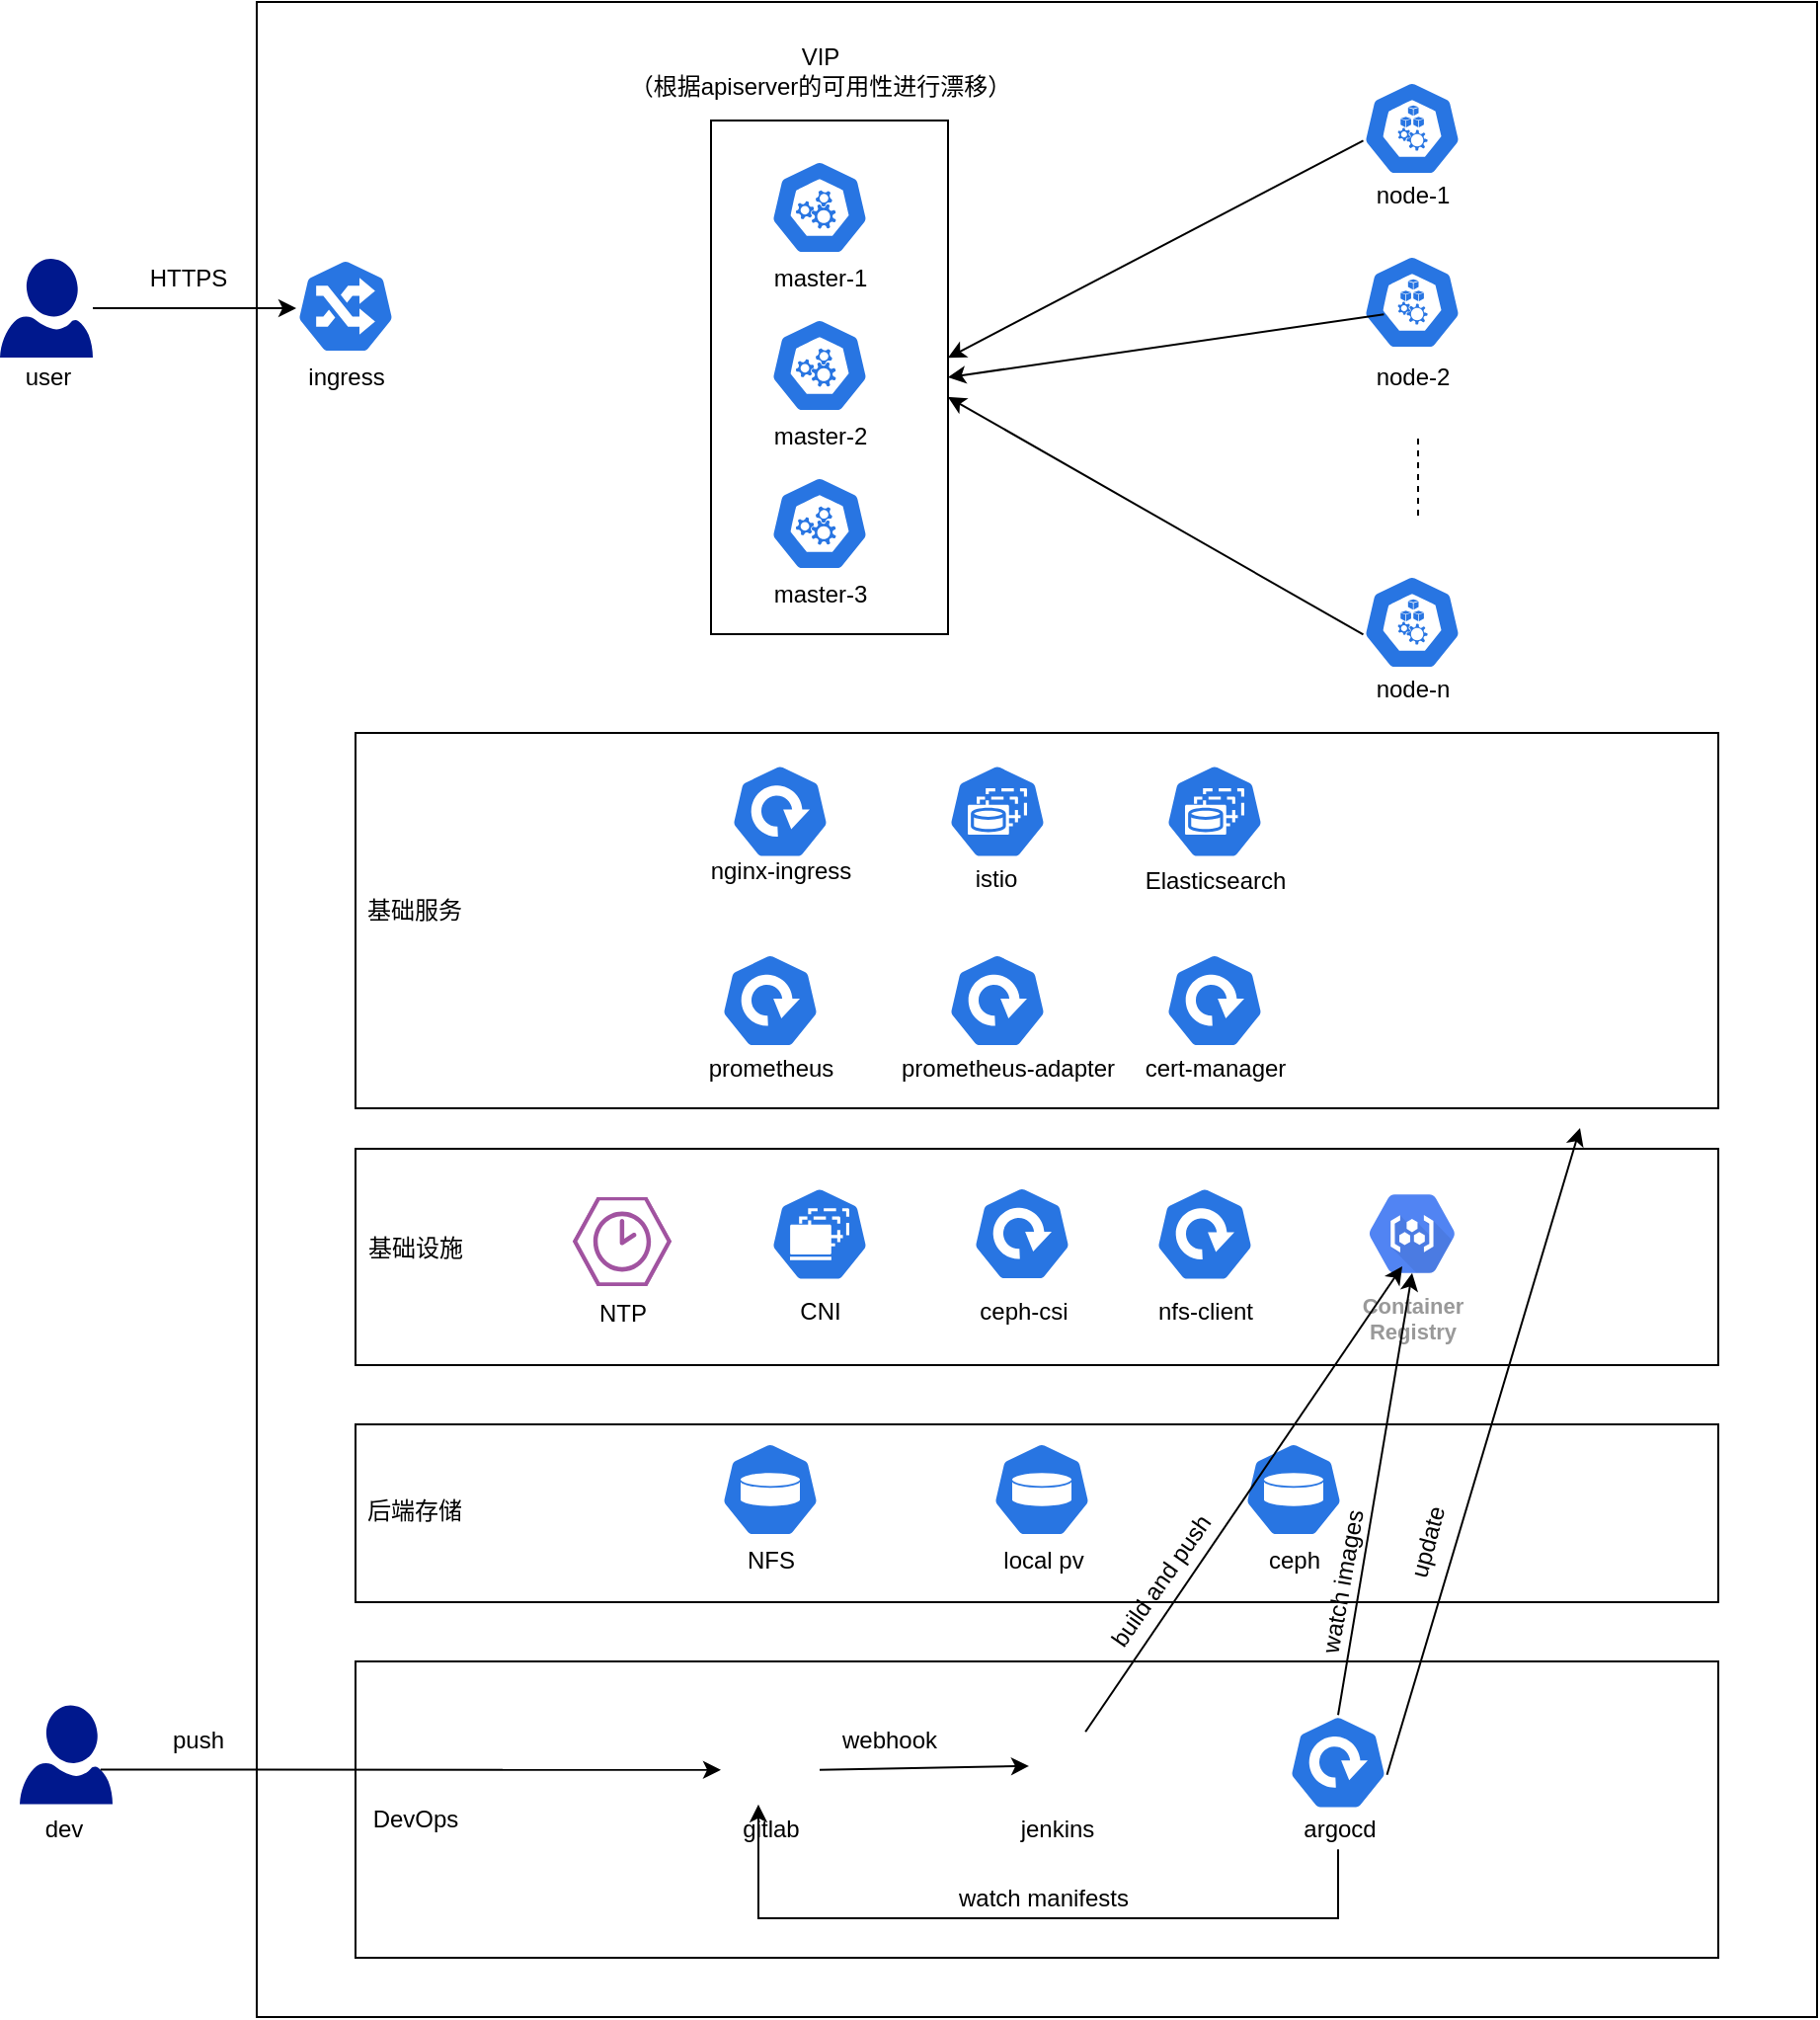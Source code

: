 <mxfile version="15.2.5" type="device"><diagram id="BBLFso4cbR_zRsnQ3JYp" name="Page-1"><mxGraphModel dx="2032" dy="597" grid="1" gridSize="10" guides="1" tooltips="1" connect="1" arrows="1" fold="1" page="1" pageScale="1" pageWidth="827" pageHeight="1169" math="0" shadow="0"><root><mxCell id="0"/><mxCell id="1" parent="0"/><mxCell id="bUglhXoj_SlGiKlQtY9v-30" value="" style="rounded=0;whiteSpace=wrap;html=1;" parent="1" vertex="1"><mxGeometry x="-30" y="80" width="790" height="1020" as="geometry"/></mxCell><mxCell id="bUglhXoj_SlGiKlQtY9v-29" value="" style="rounded=0;whiteSpace=wrap;html=1;" parent="1" vertex="1"><mxGeometry x="20" y="920" width="690" height="150" as="geometry"/></mxCell><mxCell id="bUglhXoj_SlGiKlQtY9v-28" value="" style="rounded=0;whiteSpace=wrap;html=1;" parent="1" vertex="1"><mxGeometry x="20" y="800" width="690" height="90" as="geometry"/></mxCell><mxCell id="bUglhXoj_SlGiKlQtY9v-27" value="" style="rounded=0;whiteSpace=wrap;html=1;" parent="1" vertex="1"><mxGeometry x="20" y="660.5" width="690" height="109.5" as="geometry"/></mxCell><mxCell id="bUglhXoj_SlGiKlQtY9v-26" value="" style="rounded=0;whiteSpace=wrap;html=1;" parent="1" vertex="1"><mxGeometry x="20" y="450" width="690" height="190" as="geometry"/></mxCell><mxCell id="h9gm4I0D71OcheqLQOj4-8" value="" style="rounded=0;whiteSpace=wrap;html=1;" parent="1" vertex="1"><mxGeometry x="200" y="140" width="120" height="260" as="geometry"/></mxCell><mxCell id="h9gm4I0D71OcheqLQOj4-1" value="" style="sketch=0;html=1;dashed=0;whitespace=wrap;fillColor=#2875E2;strokeColor=#ffffff;points=[[0.005,0.63,0],[0.1,0.2,0],[0.9,0.2,0],[0.5,0,0],[0.995,0.63,0],[0.72,0.99,0],[0.5,1,0],[0.28,0.99,0]];shape=mxgraph.kubernetes.icon;prIcon=master" parent="1" vertex="1"><mxGeometry x="230" y="160" width="50" height="48" as="geometry"/></mxCell><mxCell id="h9gm4I0D71OcheqLQOj4-2" value="" style="sketch=0;html=1;dashed=0;whitespace=wrap;fillColor=#2875E2;strokeColor=#ffffff;points=[[0.005,0.63,0],[0.1,0.2,0],[0.9,0.2,0],[0.5,0,0],[0.995,0.63,0],[0.72,0.99,0],[0.5,1,0],[0.28,0.99,0]];shape=mxgraph.kubernetes.icon;prIcon=master" parent="1" vertex="1"><mxGeometry x="230" y="240" width="50" height="48" as="geometry"/></mxCell><mxCell id="h9gm4I0D71OcheqLQOj4-3" value="" style="sketch=0;html=1;dashed=0;whitespace=wrap;fillColor=#2875E2;strokeColor=#ffffff;points=[[0.005,0.63,0],[0.1,0.2,0],[0.9,0.2,0],[0.5,0,0],[0.995,0.63,0],[0.72,0.99,0],[0.5,1,0],[0.28,0.99,0]];shape=mxgraph.kubernetes.icon;prIcon=master" parent="1" vertex="1"><mxGeometry x="230" y="320" width="50" height="48" as="geometry"/></mxCell><mxCell id="h9gm4I0D71OcheqLQOj4-4" value="master-1" style="text;html=1;align=center;verticalAlign=middle;resizable=0;points=[];autosize=1;strokeColor=none;fillColor=none;" parent="1" vertex="1"><mxGeometry x="225" y="210" width="60" height="20" as="geometry"/></mxCell><mxCell id="h9gm4I0D71OcheqLQOj4-5" value="master-2" style="text;html=1;align=center;verticalAlign=middle;resizable=0;points=[];autosize=1;strokeColor=none;fillColor=none;" parent="1" vertex="1"><mxGeometry x="225" y="290" width="60" height="20" as="geometry"/></mxCell><mxCell id="h9gm4I0D71OcheqLQOj4-6" value="master-3" style="text;html=1;align=center;verticalAlign=middle;resizable=0;points=[];autosize=1;strokeColor=none;fillColor=none;" parent="1" vertex="1"><mxGeometry x="225" y="370" width="60" height="20" as="geometry"/></mxCell><mxCell id="h9gm4I0D71OcheqLQOj4-9" value="VIP&lt;br&gt;（根据apiserver的可用性进行漂移）" style="text;html=1;align=center;verticalAlign=middle;resizable=0;points=[];autosize=1;strokeColor=none;fillColor=none;" parent="1" vertex="1"><mxGeometry x="150" y="100" width="210" height="30" as="geometry"/></mxCell><mxCell id="h9gm4I0D71OcheqLQOj4-10" value="" style="sketch=0;html=1;dashed=0;whitespace=wrap;fillColor=#2875E2;strokeColor=#ffffff;points=[[0.005,0.63,0],[0.1,0.2,0],[0.9,0.2,0],[0.5,0,0],[0.995,0.63,0],[0.72,0.99,0],[0.5,1,0],[0.28,0.99,0]];shape=mxgraph.kubernetes.icon;prIcon=node" parent="1" vertex="1"><mxGeometry x="530" y="120" width="50" height="48" as="geometry"/></mxCell><mxCell id="h9gm4I0D71OcheqLQOj4-11" value="node-1" style="text;html=1;align=center;verticalAlign=middle;resizable=0;points=[];autosize=1;strokeColor=none;fillColor=none;" parent="1" vertex="1"><mxGeometry x="530" y="168" width="50" height="20" as="geometry"/></mxCell><mxCell id="h9gm4I0D71OcheqLQOj4-12" value="" style="sketch=0;html=1;dashed=0;whitespace=wrap;fillColor=#2875E2;strokeColor=#ffffff;points=[[0.005,0.63,0],[0.1,0.2,0],[0.9,0.2,0],[0.5,0,0],[0.995,0.63,0],[0.72,0.99,0],[0.5,1,0],[0.28,0.99,0]];shape=mxgraph.kubernetes.icon;prIcon=node" parent="1" vertex="1"><mxGeometry x="530" y="208" width="50" height="48" as="geometry"/></mxCell><mxCell id="h9gm4I0D71OcheqLQOj4-13" value="node-2" style="text;html=1;align=center;verticalAlign=middle;resizable=0;points=[];autosize=1;strokeColor=none;fillColor=none;" parent="1" vertex="1"><mxGeometry x="530" y="260" width="50" height="20" as="geometry"/></mxCell><mxCell id="h9gm4I0D71OcheqLQOj4-14" value="" style="sketch=0;html=1;dashed=0;whitespace=wrap;fillColor=#2875E2;strokeColor=#ffffff;points=[[0.005,0.63,0],[0.1,0.2,0],[0.9,0.2,0],[0.5,0,0],[0.995,0.63,0],[0.72,0.99,0],[0.5,1,0],[0.28,0.99,0]];shape=mxgraph.kubernetes.icon;prIcon=node" parent="1" vertex="1"><mxGeometry x="530" y="370" width="50" height="48" as="geometry"/></mxCell><mxCell id="h9gm4I0D71OcheqLQOj4-15" value="node-n" style="text;html=1;align=center;verticalAlign=middle;resizable=0;points=[];autosize=1;strokeColor=none;fillColor=none;" parent="1" vertex="1"><mxGeometry x="530" y="418" width="50" height="20" as="geometry"/></mxCell><mxCell id="h9gm4I0D71OcheqLQOj4-21" value="" style="endArrow=none;dashed=1;html=1;" parent="1" edge="1"><mxGeometry width="50" height="50" relative="1" as="geometry"><mxPoint x="558" y="340" as="sourcePoint"/><mxPoint x="558" y="300" as="targetPoint"/></mxGeometry></mxCell><mxCell id="h9gm4I0D71OcheqLQOj4-24" value="" style="endArrow=classic;html=1;exitX=0.005;exitY=0.63;exitDx=0;exitDy=0;exitPerimeter=0;entryX=1;entryY=0.462;entryDx=0;entryDy=0;entryPerimeter=0;" parent="1" source="h9gm4I0D71OcheqLQOj4-10" target="h9gm4I0D71OcheqLQOj4-8" edge="1"><mxGeometry width="50" height="50" relative="1" as="geometry"><mxPoint x="390" y="380" as="sourcePoint"/><mxPoint x="440" y="330" as="targetPoint"/></mxGeometry></mxCell><mxCell id="h9gm4I0D71OcheqLQOj4-25" value="" style="endArrow=classic;html=1;exitX=0.214;exitY=0.628;exitDx=0;exitDy=0;exitPerimeter=0;" parent="1" source="h9gm4I0D71OcheqLQOj4-12" edge="1"><mxGeometry width="50" height="50" relative="1" as="geometry"><mxPoint x="440" y="350" as="sourcePoint"/><mxPoint x="320" y="270" as="targetPoint"/></mxGeometry></mxCell><mxCell id="h9gm4I0D71OcheqLQOj4-26" value="" style="endArrow=classic;html=1;exitX=0.005;exitY=0.63;exitDx=0;exitDy=0;exitPerimeter=0;" parent="1" source="h9gm4I0D71OcheqLQOj4-14" edge="1"><mxGeometry width="50" height="50" relative="1" as="geometry"><mxPoint x="450" y="350" as="sourcePoint"/><mxPoint x="320" y="280" as="targetPoint"/></mxGeometry></mxCell><mxCell id="h9gm4I0D71OcheqLQOj4-28" value="Elasticsearch" style="text;html=1;align=center;verticalAlign=middle;resizable=0;points=[];autosize=1;strokeColor=none;fillColor=none;" parent="1" vertex="1"><mxGeometry x="410" y="515.25" width="90" height="20" as="geometry"/></mxCell><mxCell id="h9gm4I0D71OcheqLQOj4-30" value="prometheus" style="text;html=1;align=center;verticalAlign=middle;resizable=0;points=[];autosize=1;strokeColor=none;fillColor=none;" parent="1" vertex="1"><mxGeometry x="190" y="609.5" width="80" height="20" as="geometry"/></mxCell><mxCell id="h9gm4I0D71OcheqLQOj4-31" value="" style="sketch=0;html=1;dashed=0;whitespace=wrap;fillColor=#2875E2;strokeColor=#ffffff;points=[[0.005,0.63,0],[0.1,0.2,0],[0.9,0.2,0],[0.5,0,0],[0.995,0.63,0],[0.72,0.99,0],[0.5,1,0],[0.28,0.99,0]];shape=mxgraph.kubernetes.icon;prIcon=pv" parent="1" vertex="1"><mxGeometry x="205" y="809" width="50" height="48" as="geometry"/></mxCell><mxCell id="h9gm4I0D71OcheqLQOj4-32" value="NFS" style="text;html=1;align=center;verticalAlign=middle;resizable=0;points=[];autosize=1;strokeColor=none;fillColor=none;" parent="1" vertex="1"><mxGeometry x="210" y="859" width="40" height="20" as="geometry"/></mxCell><mxCell id="h9gm4I0D71OcheqLQOj4-33" value="" style="sketch=0;html=1;dashed=0;whitespace=wrap;fillColor=#2875E2;strokeColor=#ffffff;points=[[0.005,0.63,0],[0.1,0.2,0],[0.9,0.2,0],[0.5,0,0],[0.995,0.63,0],[0.72,0.99,0],[0.5,1,0],[0.28,0.99,0]];shape=mxgraph.kubernetes.icon;prIcon=pv" parent="1" vertex="1"><mxGeometry x="342.5" y="809" width="50" height="48" as="geometry"/></mxCell><mxCell id="h9gm4I0D71OcheqLQOj4-34" value="local pv" style="text;html=1;align=center;verticalAlign=middle;resizable=0;points=[];autosize=1;strokeColor=none;fillColor=none;" parent="1" vertex="1"><mxGeometry x="337.5" y="859" width="60" height="20" as="geometry"/></mxCell><mxCell id="h9gm4I0D71OcheqLQOj4-35" value="" style="sketch=0;html=1;dashed=0;whitespace=wrap;fillColor=#2875E2;strokeColor=#ffffff;points=[[0.005,0.63,0],[0.1,0.2,0],[0.9,0.2,0],[0.5,0,0],[0.995,0.63,0],[0.72,0.99,0],[0.5,1,0],[0.28,0.99,0]];shape=mxgraph.kubernetes.icon;prIcon=pv" parent="1" vertex="1"><mxGeometry x="470" y="809" width="50" height="48" as="geometry"/></mxCell><mxCell id="h9gm4I0D71OcheqLQOj4-36" value="ceph" style="text;html=1;align=center;verticalAlign=middle;resizable=0;points=[];autosize=1;strokeColor=none;fillColor=none;" parent="1" vertex="1"><mxGeometry x="475" y="859" width="40" height="20" as="geometry"/></mxCell><mxCell id="h9gm4I0D71OcheqLQOj4-38" value="istio" style="text;html=1;align=center;verticalAlign=middle;resizable=0;points=[];autosize=1;strokeColor=none;fillColor=none;" parent="1" vertex="1"><mxGeometry x="324" y="513.75" width="40" height="20" as="geometry"/></mxCell><mxCell id="0O1K7IhpmhKYSWIen8tu-3" value="prometheus-adapter" style="text;html=1;align=center;verticalAlign=middle;resizable=0;points=[];autosize=1;strokeColor=none;fillColor=none;" parent="1" vertex="1"><mxGeometry x="290" y="609.5" width="120" height="20" as="geometry"/></mxCell><mxCell id="0O1K7IhpmhKYSWIen8tu-4" value="" style="sketch=0;html=1;dashed=0;whitespace=wrap;fillColor=#2875E2;strokeColor=#ffffff;points=[[0.005,0.63,0],[0.1,0.2,0],[0.9,0.2,0],[0.5,0,0],[0.995,0.63,0],[0.72,0.99,0],[0.5,1,0],[0.28,0.99,0]];shape=mxgraph.kubernetes.icon;prIcon=sts" parent="1" vertex="1"><mxGeometry x="320" y="465.75" width="50" height="48" as="geometry"/></mxCell><mxCell id="0O1K7IhpmhKYSWIen8tu-5" value="" style="sketch=0;html=1;dashed=0;whitespace=wrap;fillColor=#2875E2;strokeColor=#ffffff;points=[[0.005,0.63,0],[0.1,0.2,0],[0.9,0.2,0],[0.5,0,0],[0.995,0.63,0],[0.72,0.99,0],[0.5,1,0],[0.28,0.99,0]];shape=mxgraph.kubernetes.icon;prIcon=sts" parent="1" vertex="1"><mxGeometry x="430" y="465.75" width="50" height="48" as="geometry"/></mxCell><mxCell id="0O1K7IhpmhKYSWIen8tu-6" value="" style="sketch=0;html=1;dashed=0;whitespace=wrap;fillColor=#2875E2;strokeColor=#ffffff;points=[[0.005,0.63,0],[0.1,0.2,0],[0.9,0.2,0],[0.5,0,0],[0.995,0.63,0],[0.72,0.99,0],[0.5,1,0],[0.28,0.99,0]];shape=mxgraph.kubernetes.icon;prIcon=deploy" parent="1" vertex="1"><mxGeometry x="205" y="561.5" width="50" height="48" as="geometry"/></mxCell><mxCell id="0O1K7IhpmhKYSWIen8tu-7" value="" style="sketch=0;html=1;dashed=0;whitespace=wrap;fillColor=#2875E2;strokeColor=#ffffff;points=[[0.005,0.63,0],[0.1,0.2,0],[0.9,0.2,0],[0.5,0,0],[0.995,0.63,0],[0.72,0.99,0],[0.5,1,0],[0.28,0.99,0]];shape=mxgraph.kubernetes.icon;prIcon=deploy" parent="1" vertex="1"><mxGeometry x="320" y="561.5" width="50" height="48" as="geometry"/></mxCell><mxCell id="0O1K7IhpmhKYSWIen8tu-8" value="" style="sketch=0;html=1;dashed=0;whitespace=wrap;fillColor=#2875E2;strokeColor=#ffffff;points=[[0.005,0.63,0],[0.1,0.2,0],[0.9,0.2,0],[0.5,0,0],[0.995,0.63,0],[0.72,0.99,0],[0.5,1,0],[0.28,0.99,0]];shape=mxgraph.kubernetes.icon;prIcon=deploy" parent="1" vertex="1"><mxGeometry x="430" y="561.5" width="50" height="48" as="geometry"/></mxCell><mxCell id="0O1K7IhpmhKYSWIen8tu-9" value="cert-manager" style="text;html=1;align=center;verticalAlign=middle;resizable=0;points=[];autosize=1;strokeColor=none;fillColor=none;" parent="1" vertex="1"><mxGeometry x="410" y="609.5" width="90" height="20" as="geometry"/></mxCell><mxCell id="0O1K7IhpmhKYSWIen8tu-10" value="" style="sketch=0;html=1;dashed=0;whitespace=wrap;fillColor=#2875E2;strokeColor=#ffffff;points=[[0.005,0.63,0],[0.1,0.2,0],[0.9,0.2,0],[0.5,0,0],[0.995,0.63,0],[0.72,0.99,0],[0.5,1,0],[0.28,0.99,0]];shape=mxgraph.kubernetes.icon;prIcon=deploy" parent="1" vertex="1"><mxGeometry x="210" y="465.75" width="50" height="48" as="geometry"/></mxCell><mxCell id="0O1K7IhpmhKYSWIen8tu-11" value="nginx-ingress" style="text;html=1;align=center;verticalAlign=middle;resizable=0;points=[];autosize=1;strokeColor=none;fillColor=none;" parent="1" vertex="1"><mxGeometry x="190" y="510" width="90" height="20" as="geometry"/></mxCell><mxCell id="0O1K7IhpmhKYSWIen8tu-13" value="基础服务" style="text;html=1;strokeColor=none;fillColor=none;align=center;verticalAlign=middle;whiteSpace=wrap;rounded=0;" parent="1" vertex="1"><mxGeometry x="20" y="530" width="60" height="20" as="geometry"/></mxCell><mxCell id="0O1K7IhpmhKYSWIen8tu-16" value="后端存储" style="text;html=1;strokeColor=none;fillColor=none;align=center;verticalAlign=middle;whiteSpace=wrap;rounded=0;" parent="1" vertex="1"><mxGeometry x="20" y="834" width="60" height="20" as="geometry"/></mxCell><mxCell id="0O1K7IhpmhKYSWIen8tu-20" value="" style="sketch=0;html=1;dashed=0;whitespace=wrap;fillColor=#2875E2;strokeColor=#ffffff;points=[[0.005,0.63,0],[0.1,0.2,0],[0.9,0.2,0],[0.5,0,0],[0.995,0.63,0],[0.72,0.99,0],[0.5,1,0],[0.28,0.99,0]];shape=mxgraph.kubernetes.icon;prIcon=ing" parent="1" vertex="1"><mxGeometry x="-10" y="210" width="50" height="48" as="geometry"/></mxCell><mxCell id="0O1K7IhpmhKYSWIen8tu-21" value="ingress" style="text;html=1;align=center;verticalAlign=middle;resizable=0;points=[];autosize=1;strokeColor=none;fillColor=none;" parent="1" vertex="1"><mxGeometry x="-10" y="260" width="50" height="20" as="geometry"/></mxCell><mxCell id="bUglhXoj_SlGiKlQtY9v-31" style="edgeStyle=orthogonalEdgeStyle;rounded=0;orthogonalLoop=1;jettySize=auto;html=1;" parent="1" source="0O1K7IhpmhKYSWIen8tu-22" edge="1"><mxGeometry relative="1" as="geometry"><mxPoint x="-10" y="235" as="targetPoint"/></mxGeometry></mxCell><mxCell id="0O1K7IhpmhKYSWIen8tu-22" value="" style="sketch=0;aspect=fixed;pointerEvents=1;shadow=0;dashed=0;html=1;strokeColor=none;labelPosition=center;verticalLabelPosition=bottom;verticalAlign=top;align=center;fillColor=#00188D;shape=mxgraph.azure.user" parent="1" vertex="1"><mxGeometry x="-160" y="210" width="47" height="50" as="geometry"/></mxCell><mxCell id="0O1K7IhpmhKYSWIen8tu-25" value="" style="sketch=0;aspect=fixed;pointerEvents=1;shadow=0;dashed=0;html=1;strokeColor=none;labelPosition=center;verticalLabelPosition=bottom;verticalAlign=top;align=center;fillColor=#00188D;shape=mxgraph.azure.user" parent="1" vertex="1"><mxGeometry x="-150" y="942.25" width="47" height="50" as="geometry"/></mxCell><mxCell id="0O1K7IhpmhKYSWIen8tu-27" value="user" style="text;html=1;align=center;verticalAlign=middle;resizable=0;points=[];autosize=1;strokeColor=none;fillColor=none;" parent="1" vertex="1"><mxGeometry x="-156.5" y="260" width="40" height="20" as="geometry"/></mxCell><mxCell id="0O1K7IhpmhKYSWIen8tu-33" value="dev" style="text;html=1;align=center;verticalAlign=middle;resizable=0;points=[];autosize=1;strokeColor=none;fillColor=none;" parent="1" vertex="1"><mxGeometry x="-143" y="995.13" width="30" height="20" as="geometry"/></mxCell><mxCell id="0O1K7IhpmhKYSWIen8tu-34" value="" style="shape=image;html=1;verticalAlign=top;verticalLabelPosition=bottom;labelBackgroundColor=#ffffff;imageAspect=0;aspect=fixed;image=https://cdn4.iconfinder.com/data/icons/logos-and-brands/512/144_Gitlab_logo_logos-128.png" parent="1" vertex="1"><mxGeometry x="205" y="949.88" width="50" height="50" as="geometry"/></mxCell><mxCell id="0O1K7IhpmhKYSWIen8tu-35" value="gitlab" style="text;html=1;align=center;verticalAlign=middle;resizable=0;points=[];autosize=1;strokeColor=none;fillColor=none;" parent="1" vertex="1"><mxGeometry x="210" y="995.13" width="40" height="20" as="geometry"/></mxCell><mxCell id="0O1K7IhpmhKYSWIen8tu-36" value="" style="shape=image;html=1;verticalAlign=top;verticalLabelPosition=bottom;labelBackgroundColor=#ffffff;imageAspect=0;aspect=fixed;image=https://cdn4.iconfinder.com/data/icons/logos-brands-5/24/jenkins-128.png" parent="1" vertex="1"><mxGeometry x="361" y="955.63" width="34" height="34" as="geometry"/></mxCell><mxCell id="0O1K7IhpmhKYSWIen8tu-37" value="jenkins" style="text;html=1;align=center;verticalAlign=middle;resizable=0;points=[];autosize=1;strokeColor=none;fillColor=none;" parent="1" vertex="1"><mxGeometry x="350" y="995.13" width="50" height="20" as="geometry"/></mxCell><mxCell id="0O1K7IhpmhKYSWIen8tu-38" value="" style="sketch=0;html=1;dashed=0;whitespace=wrap;fillColor=#2875E2;strokeColor=#ffffff;points=[[0.005,0.63,0],[0.1,0.2,0],[0.9,0.2,0],[0.5,0,0],[0.995,0.63,0],[0.72,0.99,0],[0.5,1,0],[0.28,0.99,0]];shape=mxgraph.kubernetes.icon;prIcon=deploy" parent="1" vertex="1"><mxGeometry x="492.5" y="947.13" width="50" height="48" as="geometry"/></mxCell><mxCell id="bUglhXoj_SlGiKlQtY9v-24" style="edgeStyle=orthogonalEdgeStyle;rounded=0;orthogonalLoop=1;jettySize=auto;html=1;entryX=0.35;entryY=-0.135;entryDx=0;entryDy=0;entryPerimeter=0;" parent="1" source="0O1K7IhpmhKYSWIen8tu-39" target="0O1K7IhpmhKYSWIen8tu-35" edge="1"><mxGeometry relative="1" as="geometry"><Array as="points"><mxPoint x="518" y="1050"/><mxPoint x="224" y="1050"/></Array></mxGeometry></mxCell><mxCell id="0O1K7IhpmhKYSWIen8tu-39" value="argocd" style="text;html=1;align=center;verticalAlign=middle;resizable=0;points=[];autosize=1;strokeColor=none;fillColor=none;" parent="1" vertex="1"><mxGeometry x="492.5" y="995.13" width="50" height="20" as="geometry"/></mxCell><mxCell id="0O1K7IhpmhKYSWIen8tu-40" value="Container&#10;Registry" style="sketch=0;html=1;fillColor=#5184F3;strokeColor=none;verticalAlign=top;labelPosition=center;verticalLabelPosition=bottom;align=center;spacingTop=-6;fontSize=11;fontStyle=1;fontColor=#999999;shape=mxgraph.gcp2.hexIcon;prIcon=container_registry" parent="1" vertex="1"><mxGeometry x="522" y="674.25" width="66" height="58.5" as="geometry"/></mxCell><mxCell id="bUglhXoj_SlGiKlQtY9v-1" value="" style="verticalLabelPosition=bottom;sketch=0;html=1;fillColor=#A153A0;strokeColor=#ffffff;verticalAlign=top;align=center;points=[[0,0.5,0],[0.125,0.25,0],[0.25,0,0],[0.5,0,0],[0.75,0,0],[0.875,0.25,0],[1,0.5,0],[0.875,0.75,0],[0.75,1,0],[0.5,1,0],[0.125,0.75,0]];pointerEvents=1;shape=mxgraph.cisco_safe.compositeIcon;bgIcon=mxgraph.cisco_safe.design.blank_device;resIcon=mxgraph.cisco_safe.design.ntp_2;" parent="1" vertex="1"><mxGeometry x="130" y="685" width="50" height="45" as="geometry"/></mxCell><mxCell id="bUglhXoj_SlGiKlQtY9v-3" value="NTP" style="text;html=1;align=center;verticalAlign=middle;resizable=0;points=[];autosize=1;strokeColor=none;fillColor=none;" parent="1" vertex="1"><mxGeometry x="135" y="734" width="40" height="20" as="geometry"/></mxCell><mxCell id="bUglhXoj_SlGiKlQtY9v-5" value="" style="sketch=0;html=1;dashed=0;whitespace=wrap;fillColor=#2875E2;strokeColor=#ffffff;points=[[0.005,0.63,0],[0.1,0.2,0],[0.9,0.2,0],[0.5,0,0],[0.995,0.63,0],[0.72,0.99,0],[0.5,1,0],[0.28,0.99,0]];shape=mxgraph.kubernetes.icon;prIcon=ds" parent="1" vertex="1"><mxGeometry x="230" y="679.75" width="50" height="48" as="geometry"/></mxCell><mxCell id="bUglhXoj_SlGiKlQtY9v-6" value="CNI" style="text;html=1;align=center;verticalAlign=middle;resizable=0;points=[];autosize=1;strokeColor=none;fillColor=none;" parent="1" vertex="1"><mxGeometry x="235" y="732.75" width="40" height="20" as="geometry"/></mxCell><mxCell id="bUglhXoj_SlGiKlQtY9v-7" value="基础设施" style="text;html=1;align=center;verticalAlign=middle;resizable=0;points=[];autosize=1;strokeColor=none;fillColor=none;" parent="1" vertex="1"><mxGeometry x="20" y="700.5" width="60" height="20" as="geometry"/></mxCell><mxCell id="bUglhXoj_SlGiKlQtY9v-8" value="" style="sketch=0;html=1;dashed=0;whitespace=wrap;fillColor=#2875E2;strokeColor=#ffffff;points=[[0.005,0.63,0],[0.1,0.2,0],[0.9,0.2,0],[0.5,0,0],[0.995,0.63,0],[0.72,0.99,0],[0.5,1,0],[0.28,0.99,0]];shape=mxgraph.kubernetes.icon;prIcon=deploy" parent="1" vertex="1"><mxGeometry x="332.5" y="679.5" width="50" height="48" as="geometry"/></mxCell><mxCell id="bUglhXoj_SlGiKlQtY9v-9" value="ceph-csi" style="text;html=1;align=center;verticalAlign=middle;resizable=0;points=[];autosize=1;strokeColor=none;fillColor=none;" parent="1" vertex="1"><mxGeometry x="327.5" y="732.75" width="60" height="20" as="geometry"/></mxCell><mxCell id="bUglhXoj_SlGiKlQtY9v-10" value="" style="sketch=0;html=1;dashed=0;whitespace=wrap;fillColor=#2875E2;strokeColor=#ffffff;points=[[0.005,0.63,0],[0.1,0.2,0],[0.9,0.2,0],[0.5,0,0],[0.995,0.63,0],[0.72,0.99,0],[0.5,1,0],[0.28,0.99,0]];shape=mxgraph.kubernetes.icon;prIcon=deploy" parent="1" vertex="1"><mxGeometry x="425" y="679.75" width="50" height="48" as="geometry"/></mxCell><mxCell id="bUglhXoj_SlGiKlQtY9v-11" value="nfs-client" style="text;html=1;align=center;verticalAlign=middle;resizable=0;points=[];autosize=1;strokeColor=none;fillColor=none;" parent="1" vertex="1"><mxGeometry x="420" y="732.75" width="60" height="20" as="geometry"/></mxCell><mxCell id="bUglhXoj_SlGiKlQtY9v-12" value="DevOps" style="text;html=1;align=center;verticalAlign=middle;resizable=0;points=[];autosize=1;strokeColor=none;fillColor=none;" parent="1" vertex="1"><mxGeometry x="20" y="989.63" width="60" height="20" as="geometry"/></mxCell><mxCell id="bUglhXoj_SlGiKlQtY9v-13" value="" style="endArrow=classic;html=1;exitX=0.87;exitY=0.65;exitDx=0;exitDy=0;exitPerimeter=0;entryX=0;entryY=0.5;entryDx=0;entryDy=0;" parent="1" source="0O1K7IhpmhKYSWIen8tu-25" target="0O1K7IhpmhKYSWIen8tu-34" edge="1"><mxGeometry width="50" height="50" relative="1" as="geometry"><mxPoint x="-80" y="900" as="sourcePoint"/><mxPoint x="-30" y="850" as="targetPoint"/></mxGeometry></mxCell><mxCell id="bUglhXoj_SlGiKlQtY9v-14" value="push" style="text;html=1;align=center;verticalAlign=middle;resizable=0;points=[];autosize=1;strokeColor=none;fillColor=none;" parent="1" vertex="1"><mxGeometry x="-80" y="950" width="40" height="20" as="geometry"/></mxCell><mxCell id="bUglhXoj_SlGiKlQtY9v-15" value="" style="endArrow=classic;html=1;exitX=1;exitY=0.5;exitDx=0;exitDy=0;" parent="1" source="0O1K7IhpmhKYSWIen8tu-34" target="0O1K7IhpmhKYSWIen8tu-36" edge="1"><mxGeometry width="50" height="50" relative="1" as="geometry"><mxPoint x="300" y="960" as="sourcePoint"/><mxPoint x="350" y="910" as="targetPoint"/></mxGeometry></mxCell><mxCell id="bUglhXoj_SlGiKlQtY9v-16" value="webhook" style="text;html=1;align=center;verticalAlign=middle;resizable=0;points=[];autosize=1;strokeColor=none;fillColor=none;" parent="1" vertex="1"><mxGeometry x="260" y="950" width="60" height="20" as="geometry"/></mxCell><mxCell id="bUglhXoj_SlGiKlQtY9v-18" value="" style="endArrow=classic;html=1;" parent="1" source="0O1K7IhpmhKYSWIen8tu-36" edge="1"><mxGeometry width="50" height="50" relative="1" as="geometry"><mxPoint x="410" y="930" as="sourcePoint"/><mxPoint x="550" y="720" as="targetPoint"/></mxGeometry></mxCell><mxCell id="bUglhXoj_SlGiKlQtY9v-19" value="build and push" style="text;html=1;align=center;verticalAlign=middle;resizable=0;points=[];autosize=1;strokeColor=none;fillColor=none;rotation=-55;" parent="1" vertex="1"><mxGeometry x="382.5" y="870" width="90" height="20" as="geometry"/></mxCell><mxCell id="bUglhXoj_SlGiKlQtY9v-20" value="" style="endArrow=classic;html=1;exitX=0.5;exitY=0;exitDx=0;exitDy=0;exitPerimeter=0;entryX=0.5;entryY=0.84;entryDx=0;entryDy=0;entryPerimeter=0;" parent="1" source="0O1K7IhpmhKYSWIen8tu-38" target="0O1K7IhpmhKYSWIen8tu-40" edge="1"><mxGeometry width="50" height="50" relative="1" as="geometry"><mxPoint x="630" y="870" as="sourcePoint"/><mxPoint x="550" y="720" as="targetPoint"/></mxGeometry></mxCell><mxCell id="bUglhXoj_SlGiKlQtY9v-21" value="watch images" style="text;html=1;align=center;verticalAlign=middle;resizable=0;points=[];autosize=1;strokeColor=none;fillColor=none;rotation=-80;" parent="1" vertex="1"><mxGeometry x="475" y="870" width="90" height="20" as="geometry"/></mxCell><mxCell id="bUglhXoj_SlGiKlQtY9v-22" value="" style="endArrow=classic;html=1;exitX=0.995;exitY=0.63;exitDx=0;exitDy=0;exitPerimeter=0;" parent="1" source="0O1K7IhpmhKYSWIen8tu-38" edge="1"><mxGeometry width="50" height="50" relative="1" as="geometry"><mxPoint x="670" y="980" as="sourcePoint"/><mxPoint x="640" y="650" as="targetPoint"/></mxGeometry></mxCell><mxCell id="bUglhXoj_SlGiKlQtY9v-23" value="update" style="text;html=1;align=center;verticalAlign=middle;resizable=0;points=[];autosize=1;strokeColor=none;fillColor=none;rotation=-75;" parent="1" vertex="1"><mxGeometry x="538" y="850" width="50" height="20" as="geometry"/></mxCell><mxCell id="bUglhXoj_SlGiKlQtY9v-25" value="watch manifests" style="text;html=1;align=center;verticalAlign=middle;resizable=0;points=[];autosize=1;strokeColor=none;fillColor=none;" parent="1" vertex="1"><mxGeometry x="317.5" y="1030" width="100" height="20" as="geometry"/></mxCell><mxCell id="bUglhXoj_SlGiKlQtY9v-32" value="HTTPS" style="text;html=1;align=center;verticalAlign=middle;resizable=0;points=[];autosize=1;strokeColor=none;fillColor=none;" parent="1" vertex="1"><mxGeometry x="-90" y="210" width="50" height="20" as="geometry"/></mxCell></root></mxGraphModel></diagram></mxfile>